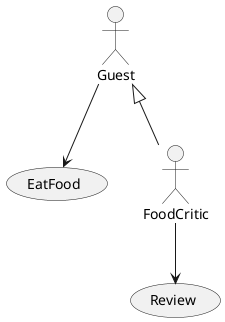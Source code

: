 @startuml
(EatFood)
(Review)
:Guest: 
Guest --> EatFood
:FoodCritic: -up-|>Guest
FoodCritic --> Review
@enduml